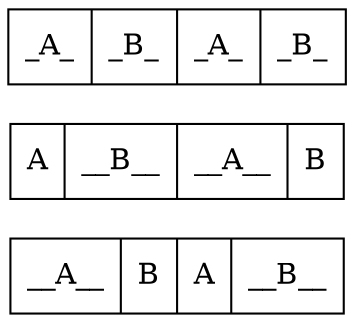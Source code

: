 digraph {
  node[shape=record]
  rankdir=LR
  split_small [label="{ __A__ | B | A | __B__ }"]
  split_big [label="{ A | __B__ | __A__ | B }"]
  split_med [label="{ _A_ | _B_ | _A_ | _B_ }"]
}

